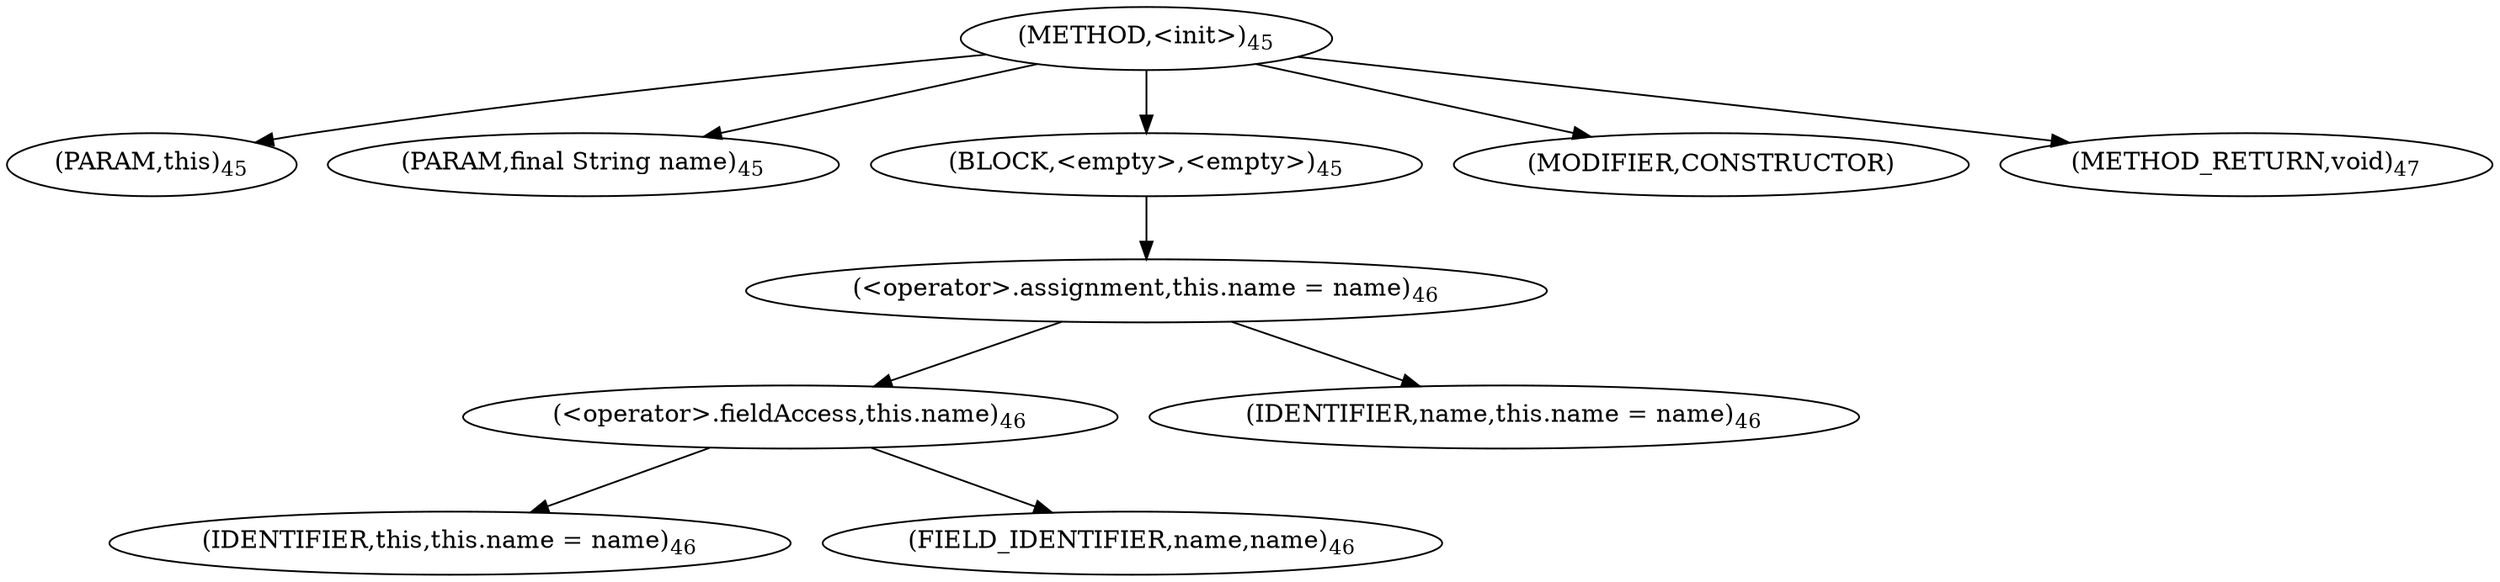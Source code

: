 digraph "&lt;init&gt;" {  
"21" [label = <(METHOD,&lt;init&gt;)<SUB>45</SUB>> ]
"4" [label = <(PARAM,this)<SUB>45</SUB>> ]
"22" [label = <(PARAM,final String name)<SUB>45</SUB>> ]
"23" [label = <(BLOCK,&lt;empty&gt;,&lt;empty&gt;)<SUB>45</SUB>> ]
"24" [label = <(&lt;operator&gt;.assignment,this.name = name)<SUB>46</SUB>> ]
"25" [label = <(&lt;operator&gt;.fieldAccess,this.name)<SUB>46</SUB>> ]
"3" [label = <(IDENTIFIER,this,this.name = name)<SUB>46</SUB>> ]
"26" [label = <(FIELD_IDENTIFIER,name,name)<SUB>46</SUB>> ]
"27" [label = <(IDENTIFIER,name,this.name = name)<SUB>46</SUB>> ]
"28" [label = <(MODIFIER,CONSTRUCTOR)> ]
"29" [label = <(METHOD_RETURN,void)<SUB>47</SUB>> ]
  "21" -> "4" 
  "21" -> "22" 
  "21" -> "23" 
  "21" -> "28" 
  "21" -> "29" 
  "23" -> "24" 
  "24" -> "25" 
  "24" -> "27" 
  "25" -> "3" 
  "25" -> "26" 
}
